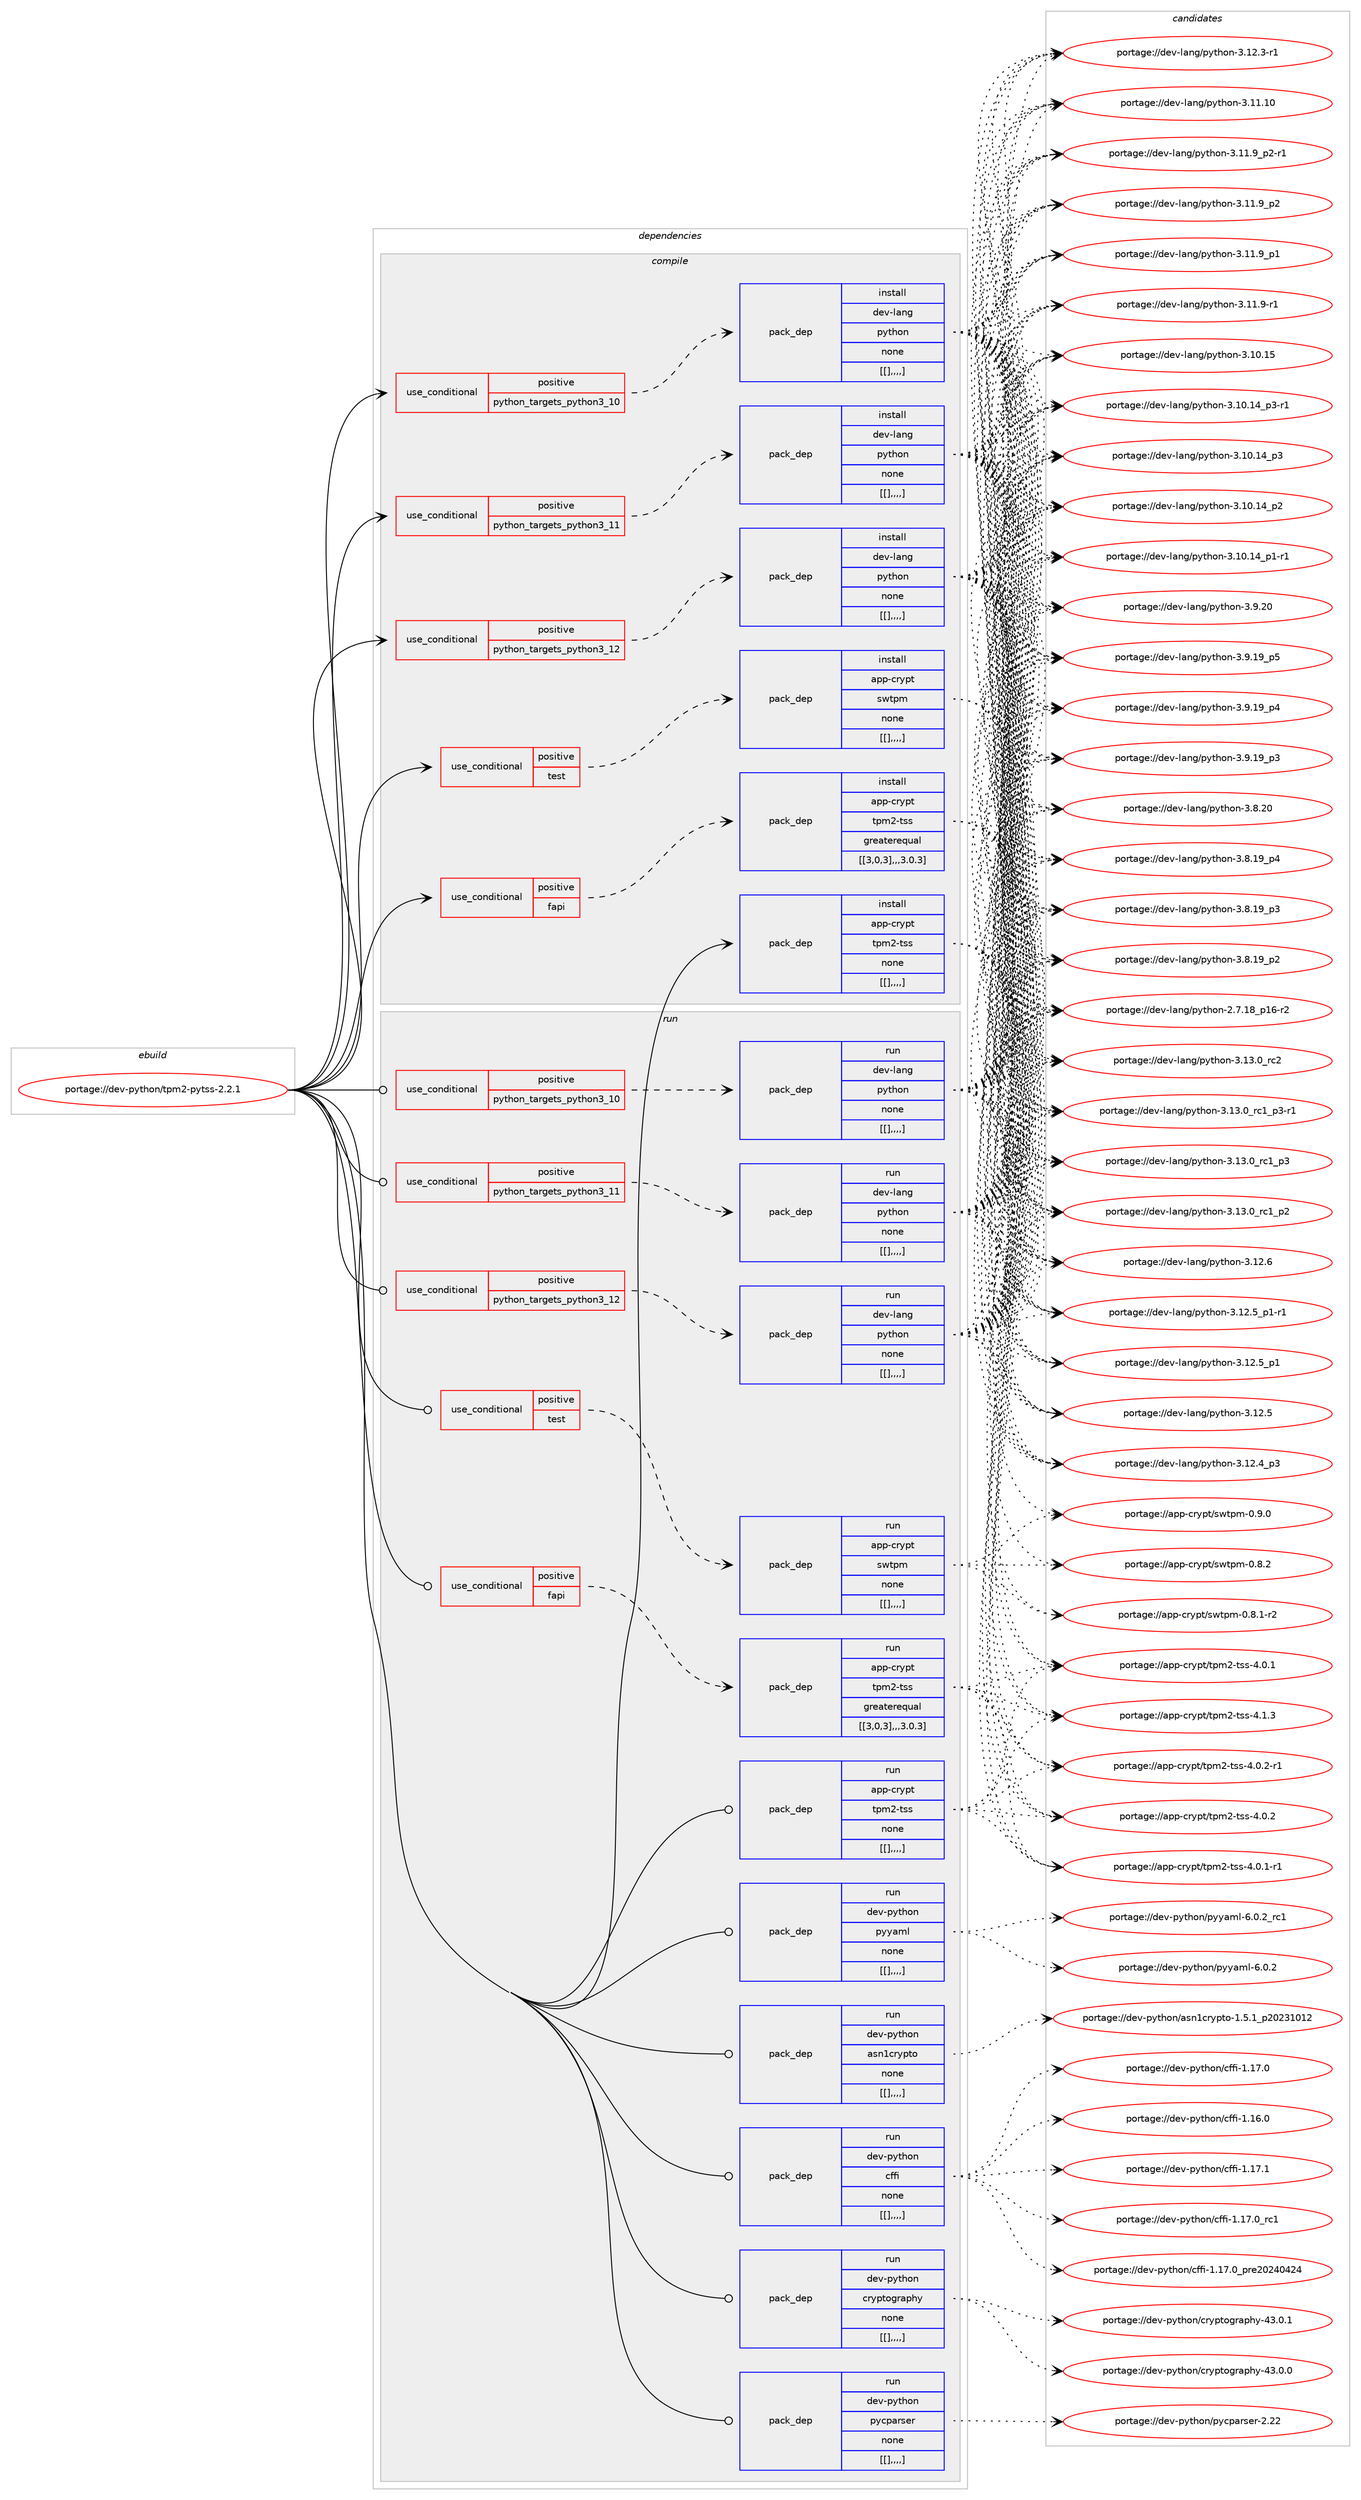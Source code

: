 digraph prolog {

# *************
# Graph options
# *************

newrank=true;
concentrate=true;
compound=true;
graph [rankdir=LR,fontname=Helvetica,fontsize=10,ranksep=1.5];#, ranksep=2.5, nodesep=0.2];
edge  [arrowhead=vee];
node  [fontname=Helvetica,fontsize=10];

# **********
# The ebuild
# **********

subgraph cluster_leftcol {
color=gray;
label=<<i>ebuild</i>>;
id [label="portage://dev-python/tpm2-pytss-2.2.1", color=red, width=4, href="../dev-python/tpm2-pytss-2.2.1.svg"];
}

# ****************
# The dependencies
# ****************

subgraph cluster_midcol {
color=gray;
label=<<i>dependencies</i>>;
subgraph cluster_compile {
fillcolor="#eeeeee";
style=filled;
label=<<i>compile</i>>;
subgraph cond41660 {
dependency168233 [label=<<TABLE BORDER="0" CELLBORDER="1" CELLSPACING="0" CELLPADDING="4"><TR><TD ROWSPAN="3" CELLPADDING="10">use_conditional</TD></TR><TR><TD>positive</TD></TR><TR><TD>fapi</TD></TR></TABLE>>, shape=none, color=red];
subgraph pack125308 {
dependency168234 [label=<<TABLE BORDER="0" CELLBORDER="1" CELLSPACING="0" CELLPADDING="4" WIDTH="220"><TR><TD ROWSPAN="6" CELLPADDING="30">pack_dep</TD></TR><TR><TD WIDTH="110">install</TD></TR><TR><TD>app-crypt</TD></TR><TR><TD>tpm2-tss</TD></TR><TR><TD>greaterequal</TD></TR><TR><TD>[[3,0,3],,,3.0.3]</TD></TR></TABLE>>, shape=none, color=blue];
}
dependency168233:e -> dependency168234:w [weight=20,style="dashed",arrowhead="vee"];
}
id:e -> dependency168233:w [weight=20,style="solid",arrowhead="vee"];
subgraph cond41661 {
dependency168235 [label=<<TABLE BORDER="0" CELLBORDER="1" CELLSPACING="0" CELLPADDING="4"><TR><TD ROWSPAN="3" CELLPADDING="10">use_conditional</TD></TR><TR><TD>positive</TD></TR><TR><TD>python_targets_python3_10</TD></TR></TABLE>>, shape=none, color=red];
subgraph pack125309 {
dependency168236 [label=<<TABLE BORDER="0" CELLBORDER="1" CELLSPACING="0" CELLPADDING="4" WIDTH="220"><TR><TD ROWSPAN="6" CELLPADDING="30">pack_dep</TD></TR><TR><TD WIDTH="110">install</TD></TR><TR><TD>dev-lang</TD></TR><TR><TD>python</TD></TR><TR><TD>none</TD></TR><TR><TD>[[],,,,]</TD></TR></TABLE>>, shape=none, color=blue];
}
dependency168235:e -> dependency168236:w [weight=20,style="dashed",arrowhead="vee"];
}
id:e -> dependency168235:w [weight=20,style="solid",arrowhead="vee"];
subgraph cond41662 {
dependency168237 [label=<<TABLE BORDER="0" CELLBORDER="1" CELLSPACING="0" CELLPADDING="4"><TR><TD ROWSPAN="3" CELLPADDING="10">use_conditional</TD></TR><TR><TD>positive</TD></TR><TR><TD>python_targets_python3_11</TD></TR></TABLE>>, shape=none, color=red];
subgraph pack125310 {
dependency168238 [label=<<TABLE BORDER="0" CELLBORDER="1" CELLSPACING="0" CELLPADDING="4" WIDTH="220"><TR><TD ROWSPAN="6" CELLPADDING="30">pack_dep</TD></TR><TR><TD WIDTH="110">install</TD></TR><TR><TD>dev-lang</TD></TR><TR><TD>python</TD></TR><TR><TD>none</TD></TR><TR><TD>[[],,,,]</TD></TR></TABLE>>, shape=none, color=blue];
}
dependency168237:e -> dependency168238:w [weight=20,style="dashed",arrowhead="vee"];
}
id:e -> dependency168237:w [weight=20,style="solid",arrowhead="vee"];
subgraph cond41663 {
dependency168239 [label=<<TABLE BORDER="0" CELLBORDER="1" CELLSPACING="0" CELLPADDING="4"><TR><TD ROWSPAN="3" CELLPADDING="10">use_conditional</TD></TR><TR><TD>positive</TD></TR><TR><TD>python_targets_python3_12</TD></TR></TABLE>>, shape=none, color=red];
subgraph pack125311 {
dependency168240 [label=<<TABLE BORDER="0" CELLBORDER="1" CELLSPACING="0" CELLPADDING="4" WIDTH="220"><TR><TD ROWSPAN="6" CELLPADDING="30">pack_dep</TD></TR><TR><TD WIDTH="110">install</TD></TR><TR><TD>dev-lang</TD></TR><TR><TD>python</TD></TR><TR><TD>none</TD></TR><TR><TD>[[],,,,]</TD></TR></TABLE>>, shape=none, color=blue];
}
dependency168239:e -> dependency168240:w [weight=20,style="dashed",arrowhead="vee"];
}
id:e -> dependency168239:w [weight=20,style="solid",arrowhead="vee"];
subgraph cond41664 {
dependency168241 [label=<<TABLE BORDER="0" CELLBORDER="1" CELLSPACING="0" CELLPADDING="4"><TR><TD ROWSPAN="3" CELLPADDING="10">use_conditional</TD></TR><TR><TD>positive</TD></TR><TR><TD>test</TD></TR></TABLE>>, shape=none, color=red];
subgraph pack125312 {
dependency168242 [label=<<TABLE BORDER="0" CELLBORDER="1" CELLSPACING="0" CELLPADDING="4" WIDTH="220"><TR><TD ROWSPAN="6" CELLPADDING="30">pack_dep</TD></TR><TR><TD WIDTH="110">install</TD></TR><TR><TD>app-crypt</TD></TR><TR><TD>swtpm</TD></TR><TR><TD>none</TD></TR><TR><TD>[[],,,,]</TD></TR></TABLE>>, shape=none, color=blue];
}
dependency168241:e -> dependency168242:w [weight=20,style="dashed",arrowhead="vee"];
}
id:e -> dependency168241:w [weight=20,style="solid",arrowhead="vee"];
subgraph pack125313 {
dependency168243 [label=<<TABLE BORDER="0" CELLBORDER="1" CELLSPACING="0" CELLPADDING="4" WIDTH="220"><TR><TD ROWSPAN="6" CELLPADDING="30">pack_dep</TD></TR><TR><TD WIDTH="110">install</TD></TR><TR><TD>app-crypt</TD></TR><TR><TD>tpm2-tss</TD></TR><TR><TD>none</TD></TR><TR><TD>[[],,,,]</TD></TR></TABLE>>, shape=none, color=blue];
}
id:e -> dependency168243:w [weight=20,style="solid",arrowhead="vee"];
}
subgraph cluster_compileandrun {
fillcolor="#eeeeee";
style=filled;
label=<<i>compile and run</i>>;
}
subgraph cluster_run {
fillcolor="#eeeeee";
style=filled;
label=<<i>run</i>>;
subgraph cond41665 {
dependency168244 [label=<<TABLE BORDER="0" CELLBORDER="1" CELLSPACING="0" CELLPADDING="4"><TR><TD ROWSPAN="3" CELLPADDING="10">use_conditional</TD></TR><TR><TD>positive</TD></TR><TR><TD>fapi</TD></TR></TABLE>>, shape=none, color=red];
subgraph pack125314 {
dependency168245 [label=<<TABLE BORDER="0" CELLBORDER="1" CELLSPACING="0" CELLPADDING="4" WIDTH="220"><TR><TD ROWSPAN="6" CELLPADDING="30">pack_dep</TD></TR><TR><TD WIDTH="110">run</TD></TR><TR><TD>app-crypt</TD></TR><TR><TD>tpm2-tss</TD></TR><TR><TD>greaterequal</TD></TR><TR><TD>[[3,0,3],,,3.0.3]</TD></TR></TABLE>>, shape=none, color=blue];
}
dependency168244:e -> dependency168245:w [weight=20,style="dashed",arrowhead="vee"];
}
id:e -> dependency168244:w [weight=20,style="solid",arrowhead="odot"];
subgraph cond41666 {
dependency168246 [label=<<TABLE BORDER="0" CELLBORDER="1" CELLSPACING="0" CELLPADDING="4"><TR><TD ROWSPAN="3" CELLPADDING="10">use_conditional</TD></TR><TR><TD>positive</TD></TR><TR><TD>python_targets_python3_10</TD></TR></TABLE>>, shape=none, color=red];
subgraph pack125315 {
dependency168247 [label=<<TABLE BORDER="0" CELLBORDER="1" CELLSPACING="0" CELLPADDING="4" WIDTH="220"><TR><TD ROWSPAN="6" CELLPADDING="30">pack_dep</TD></TR><TR><TD WIDTH="110">run</TD></TR><TR><TD>dev-lang</TD></TR><TR><TD>python</TD></TR><TR><TD>none</TD></TR><TR><TD>[[],,,,]</TD></TR></TABLE>>, shape=none, color=blue];
}
dependency168246:e -> dependency168247:w [weight=20,style="dashed",arrowhead="vee"];
}
id:e -> dependency168246:w [weight=20,style="solid",arrowhead="odot"];
subgraph cond41667 {
dependency168248 [label=<<TABLE BORDER="0" CELLBORDER="1" CELLSPACING="0" CELLPADDING="4"><TR><TD ROWSPAN="3" CELLPADDING="10">use_conditional</TD></TR><TR><TD>positive</TD></TR><TR><TD>python_targets_python3_11</TD></TR></TABLE>>, shape=none, color=red];
subgraph pack125316 {
dependency168249 [label=<<TABLE BORDER="0" CELLBORDER="1" CELLSPACING="0" CELLPADDING="4" WIDTH="220"><TR><TD ROWSPAN="6" CELLPADDING="30">pack_dep</TD></TR><TR><TD WIDTH="110">run</TD></TR><TR><TD>dev-lang</TD></TR><TR><TD>python</TD></TR><TR><TD>none</TD></TR><TR><TD>[[],,,,]</TD></TR></TABLE>>, shape=none, color=blue];
}
dependency168248:e -> dependency168249:w [weight=20,style="dashed",arrowhead="vee"];
}
id:e -> dependency168248:w [weight=20,style="solid",arrowhead="odot"];
subgraph cond41668 {
dependency168250 [label=<<TABLE BORDER="0" CELLBORDER="1" CELLSPACING="0" CELLPADDING="4"><TR><TD ROWSPAN="3" CELLPADDING="10">use_conditional</TD></TR><TR><TD>positive</TD></TR><TR><TD>python_targets_python3_12</TD></TR></TABLE>>, shape=none, color=red];
subgraph pack125317 {
dependency168251 [label=<<TABLE BORDER="0" CELLBORDER="1" CELLSPACING="0" CELLPADDING="4" WIDTH="220"><TR><TD ROWSPAN="6" CELLPADDING="30">pack_dep</TD></TR><TR><TD WIDTH="110">run</TD></TR><TR><TD>dev-lang</TD></TR><TR><TD>python</TD></TR><TR><TD>none</TD></TR><TR><TD>[[],,,,]</TD></TR></TABLE>>, shape=none, color=blue];
}
dependency168250:e -> dependency168251:w [weight=20,style="dashed",arrowhead="vee"];
}
id:e -> dependency168250:w [weight=20,style="solid",arrowhead="odot"];
subgraph cond41669 {
dependency168252 [label=<<TABLE BORDER="0" CELLBORDER="1" CELLSPACING="0" CELLPADDING="4"><TR><TD ROWSPAN="3" CELLPADDING="10">use_conditional</TD></TR><TR><TD>positive</TD></TR><TR><TD>test</TD></TR></TABLE>>, shape=none, color=red];
subgraph pack125318 {
dependency168253 [label=<<TABLE BORDER="0" CELLBORDER="1" CELLSPACING="0" CELLPADDING="4" WIDTH="220"><TR><TD ROWSPAN="6" CELLPADDING="30">pack_dep</TD></TR><TR><TD WIDTH="110">run</TD></TR><TR><TD>app-crypt</TD></TR><TR><TD>swtpm</TD></TR><TR><TD>none</TD></TR><TR><TD>[[],,,,]</TD></TR></TABLE>>, shape=none, color=blue];
}
dependency168252:e -> dependency168253:w [weight=20,style="dashed",arrowhead="vee"];
}
id:e -> dependency168252:w [weight=20,style="solid",arrowhead="odot"];
subgraph pack125319 {
dependency168254 [label=<<TABLE BORDER="0" CELLBORDER="1" CELLSPACING="0" CELLPADDING="4" WIDTH="220"><TR><TD ROWSPAN="6" CELLPADDING="30">pack_dep</TD></TR><TR><TD WIDTH="110">run</TD></TR><TR><TD>app-crypt</TD></TR><TR><TD>tpm2-tss</TD></TR><TR><TD>none</TD></TR><TR><TD>[[],,,,]</TD></TR></TABLE>>, shape=none, color=blue];
}
id:e -> dependency168254:w [weight=20,style="solid",arrowhead="odot"];
subgraph pack125320 {
dependency168255 [label=<<TABLE BORDER="0" CELLBORDER="1" CELLSPACING="0" CELLPADDING="4" WIDTH="220"><TR><TD ROWSPAN="6" CELLPADDING="30">pack_dep</TD></TR><TR><TD WIDTH="110">run</TD></TR><TR><TD>dev-python</TD></TR><TR><TD>asn1crypto</TD></TR><TR><TD>none</TD></TR><TR><TD>[[],,,,]</TD></TR></TABLE>>, shape=none, color=blue];
}
id:e -> dependency168255:w [weight=20,style="solid",arrowhead="odot"];
subgraph pack125321 {
dependency168256 [label=<<TABLE BORDER="0" CELLBORDER="1" CELLSPACING="0" CELLPADDING="4" WIDTH="220"><TR><TD ROWSPAN="6" CELLPADDING="30">pack_dep</TD></TR><TR><TD WIDTH="110">run</TD></TR><TR><TD>dev-python</TD></TR><TR><TD>cffi</TD></TR><TR><TD>none</TD></TR><TR><TD>[[],,,,]</TD></TR></TABLE>>, shape=none, color=blue];
}
id:e -> dependency168256:w [weight=20,style="solid",arrowhead="odot"];
subgraph pack125322 {
dependency168257 [label=<<TABLE BORDER="0" CELLBORDER="1" CELLSPACING="0" CELLPADDING="4" WIDTH="220"><TR><TD ROWSPAN="6" CELLPADDING="30">pack_dep</TD></TR><TR><TD WIDTH="110">run</TD></TR><TR><TD>dev-python</TD></TR><TR><TD>cryptography</TD></TR><TR><TD>none</TD></TR><TR><TD>[[],,,,]</TD></TR></TABLE>>, shape=none, color=blue];
}
id:e -> dependency168257:w [weight=20,style="solid",arrowhead="odot"];
subgraph pack125323 {
dependency168258 [label=<<TABLE BORDER="0" CELLBORDER="1" CELLSPACING="0" CELLPADDING="4" WIDTH="220"><TR><TD ROWSPAN="6" CELLPADDING="30">pack_dep</TD></TR><TR><TD WIDTH="110">run</TD></TR><TR><TD>dev-python</TD></TR><TR><TD>pycparser</TD></TR><TR><TD>none</TD></TR><TR><TD>[[],,,,]</TD></TR></TABLE>>, shape=none, color=blue];
}
id:e -> dependency168258:w [weight=20,style="solid",arrowhead="odot"];
subgraph pack125324 {
dependency168259 [label=<<TABLE BORDER="0" CELLBORDER="1" CELLSPACING="0" CELLPADDING="4" WIDTH="220"><TR><TD ROWSPAN="6" CELLPADDING="30">pack_dep</TD></TR><TR><TD WIDTH="110">run</TD></TR><TR><TD>dev-python</TD></TR><TR><TD>pyyaml</TD></TR><TR><TD>none</TD></TR><TR><TD>[[],,,,]</TD></TR></TABLE>>, shape=none, color=blue];
}
id:e -> dependency168259:w [weight=20,style="solid",arrowhead="odot"];
}
}

# **************
# The candidates
# **************

subgraph cluster_choices {
rank=same;
color=gray;
label=<<i>candidates</i>>;

subgraph choice125308 {
color=black;
nodesep=1;
choice971121124599114121112116471161121095045116115115455246494651 [label="portage://app-crypt/tpm2-tss-4.1.3", color=red, width=4,href="../app-crypt/tpm2-tss-4.1.3.svg"];
choice9711211245991141211121164711611210950451161151154552464846504511449 [label="portage://app-crypt/tpm2-tss-4.0.2-r1", color=red, width=4,href="../app-crypt/tpm2-tss-4.0.2-r1.svg"];
choice971121124599114121112116471161121095045116115115455246484650 [label="portage://app-crypt/tpm2-tss-4.0.2", color=red, width=4,href="../app-crypt/tpm2-tss-4.0.2.svg"];
choice9711211245991141211121164711611210950451161151154552464846494511449 [label="portage://app-crypt/tpm2-tss-4.0.1-r1", color=red, width=4,href="../app-crypt/tpm2-tss-4.0.1-r1.svg"];
choice971121124599114121112116471161121095045116115115455246484649 [label="portage://app-crypt/tpm2-tss-4.0.1", color=red, width=4,href="../app-crypt/tpm2-tss-4.0.1.svg"];
dependency168234:e -> choice971121124599114121112116471161121095045116115115455246494651:w [style=dotted,weight="100"];
dependency168234:e -> choice9711211245991141211121164711611210950451161151154552464846504511449:w [style=dotted,weight="100"];
dependency168234:e -> choice971121124599114121112116471161121095045116115115455246484650:w [style=dotted,weight="100"];
dependency168234:e -> choice9711211245991141211121164711611210950451161151154552464846494511449:w [style=dotted,weight="100"];
dependency168234:e -> choice971121124599114121112116471161121095045116115115455246484649:w [style=dotted,weight="100"];
}
subgraph choice125309 {
color=black;
nodesep=1;
choice10010111845108971101034711212111610411111045514649514648951149950 [label="portage://dev-lang/python-3.13.0_rc2", color=red, width=4,href="../dev-lang/python-3.13.0_rc2.svg"];
choice1001011184510897110103471121211161041111104551464951464895114994995112514511449 [label="portage://dev-lang/python-3.13.0_rc1_p3-r1", color=red, width=4,href="../dev-lang/python-3.13.0_rc1_p3-r1.svg"];
choice100101118451089711010347112121116104111110455146495146489511499499511251 [label="portage://dev-lang/python-3.13.0_rc1_p3", color=red, width=4,href="../dev-lang/python-3.13.0_rc1_p3.svg"];
choice100101118451089711010347112121116104111110455146495146489511499499511250 [label="portage://dev-lang/python-3.13.0_rc1_p2", color=red, width=4,href="../dev-lang/python-3.13.0_rc1_p2.svg"];
choice10010111845108971101034711212111610411111045514649504654 [label="portage://dev-lang/python-3.12.6", color=red, width=4,href="../dev-lang/python-3.12.6.svg"];
choice1001011184510897110103471121211161041111104551464950465395112494511449 [label="portage://dev-lang/python-3.12.5_p1-r1", color=red, width=4,href="../dev-lang/python-3.12.5_p1-r1.svg"];
choice100101118451089711010347112121116104111110455146495046539511249 [label="portage://dev-lang/python-3.12.5_p1", color=red, width=4,href="../dev-lang/python-3.12.5_p1.svg"];
choice10010111845108971101034711212111610411111045514649504653 [label="portage://dev-lang/python-3.12.5", color=red, width=4,href="../dev-lang/python-3.12.5.svg"];
choice100101118451089711010347112121116104111110455146495046529511251 [label="portage://dev-lang/python-3.12.4_p3", color=red, width=4,href="../dev-lang/python-3.12.4_p3.svg"];
choice100101118451089711010347112121116104111110455146495046514511449 [label="portage://dev-lang/python-3.12.3-r1", color=red, width=4,href="../dev-lang/python-3.12.3-r1.svg"];
choice1001011184510897110103471121211161041111104551464949464948 [label="portage://dev-lang/python-3.11.10", color=red, width=4,href="../dev-lang/python-3.11.10.svg"];
choice1001011184510897110103471121211161041111104551464949465795112504511449 [label="portage://dev-lang/python-3.11.9_p2-r1", color=red, width=4,href="../dev-lang/python-3.11.9_p2-r1.svg"];
choice100101118451089711010347112121116104111110455146494946579511250 [label="portage://dev-lang/python-3.11.9_p2", color=red, width=4,href="../dev-lang/python-3.11.9_p2.svg"];
choice100101118451089711010347112121116104111110455146494946579511249 [label="portage://dev-lang/python-3.11.9_p1", color=red, width=4,href="../dev-lang/python-3.11.9_p1.svg"];
choice100101118451089711010347112121116104111110455146494946574511449 [label="portage://dev-lang/python-3.11.9-r1", color=red, width=4,href="../dev-lang/python-3.11.9-r1.svg"];
choice1001011184510897110103471121211161041111104551464948464953 [label="portage://dev-lang/python-3.10.15", color=red, width=4,href="../dev-lang/python-3.10.15.svg"];
choice100101118451089711010347112121116104111110455146494846495295112514511449 [label="portage://dev-lang/python-3.10.14_p3-r1", color=red, width=4,href="../dev-lang/python-3.10.14_p3-r1.svg"];
choice10010111845108971101034711212111610411111045514649484649529511251 [label="portage://dev-lang/python-3.10.14_p3", color=red, width=4,href="../dev-lang/python-3.10.14_p3.svg"];
choice10010111845108971101034711212111610411111045514649484649529511250 [label="portage://dev-lang/python-3.10.14_p2", color=red, width=4,href="../dev-lang/python-3.10.14_p2.svg"];
choice100101118451089711010347112121116104111110455146494846495295112494511449 [label="portage://dev-lang/python-3.10.14_p1-r1", color=red, width=4,href="../dev-lang/python-3.10.14_p1-r1.svg"];
choice10010111845108971101034711212111610411111045514657465048 [label="portage://dev-lang/python-3.9.20", color=red, width=4,href="../dev-lang/python-3.9.20.svg"];
choice100101118451089711010347112121116104111110455146574649579511253 [label="portage://dev-lang/python-3.9.19_p5", color=red, width=4,href="../dev-lang/python-3.9.19_p5.svg"];
choice100101118451089711010347112121116104111110455146574649579511252 [label="portage://dev-lang/python-3.9.19_p4", color=red, width=4,href="../dev-lang/python-3.9.19_p4.svg"];
choice100101118451089711010347112121116104111110455146574649579511251 [label="portage://dev-lang/python-3.9.19_p3", color=red, width=4,href="../dev-lang/python-3.9.19_p3.svg"];
choice10010111845108971101034711212111610411111045514656465048 [label="portage://dev-lang/python-3.8.20", color=red, width=4,href="../dev-lang/python-3.8.20.svg"];
choice100101118451089711010347112121116104111110455146564649579511252 [label="portage://dev-lang/python-3.8.19_p4", color=red, width=4,href="../dev-lang/python-3.8.19_p4.svg"];
choice100101118451089711010347112121116104111110455146564649579511251 [label="portage://dev-lang/python-3.8.19_p3", color=red, width=4,href="../dev-lang/python-3.8.19_p3.svg"];
choice100101118451089711010347112121116104111110455146564649579511250 [label="portage://dev-lang/python-3.8.19_p2", color=red, width=4,href="../dev-lang/python-3.8.19_p2.svg"];
choice100101118451089711010347112121116104111110455046554649569511249544511450 [label="portage://dev-lang/python-2.7.18_p16-r2", color=red, width=4,href="../dev-lang/python-2.7.18_p16-r2.svg"];
dependency168236:e -> choice10010111845108971101034711212111610411111045514649514648951149950:w [style=dotted,weight="100"];
dependency168236:e -> choice1001011184510897110103471121211161041111104551464951464895114994995112514511449:w [style=dotted,weight="100"];
dependency168236:e -> choice100101118451089711010347112121116104111110455146495146489511499499511251:w [style=dotted,weight="100"];
dependency168236:e -> choice100101118451089711010347112121116104111110455146495146489511499499511250:w [style=dotted,weight="100"];
dependency168236:e -> choice10010111845108971101034711212111610411111045514649504654:w [style=dotted,weight="100"];
dependency168236:e -> choice1001011184510897110103471121211161041111104551464950465395112494511449:w [style=dotted,weight="100"];
dependency168236:e -> choice100101118451089711010347112121116104111110455146495046539511249:w [style=dotted,weight="100"];
dependency168236:e -> choice10010111845108971101034711212111610411111045514649504653:w [style=dotted,weight="100"];
dependency168236:e -> choice100101118451089711010347112121116104111110455146495046529511251:w [style=dotted,weight="100"];
dependency168236:e -> choice100101118451089711010347112121116104111110455146495046514511449:w [style=dotted,weight="100"];
dependency168236:e -> choice1001011184510897110103471121211161041111104551464949464948:w [style=dotted,weight="100"];
dependency168236:e -> choice1001011184510897110103471121211161041111104551464949465795112504511449:w [style=dotted,weight="100"];
dependency168236:e -> choice100101118451089711010347112121116104111110455146494946579511250:w [style=dotted,weight="100"];
dependency168236:e -> choice100101118451089711010347112121116104111110455146494946579511249:w [style=dotted,weight="100"];
dependency168236:e -> choice100101118451089711010347112121116104111110455146494946574511449:w [style=dotted,weight="100"];
dependency168236:e -> choice1001011184510897110103471121211161041111104551464948464953:w [style=dotted,weight="100"];
dependency168236:e -> choice100101118451089711010347112121116104111110455146494846495295112514511449:w [style=dotted,weight="100"];
dependency168236:e -> choice10010111845108971101034711212111610411111045514649484649529511251:w [style=dotted,weight="100"];
dependency168236:e -> choice10010111845108971101034711212111610411111045514649484649529511250:w [style=dotted,weight="100"];
dependency168236:e -> choice100101118451089711010347112121116104111110455146494846495295112494511449:w [style=dotted,weight="100"];
dependency168236:e -> choice10010111845108971101034711212111610411111045514657465048:w [style=dotted,weight="100"];
dependency168236:e -> choice100101118451089711010347112121116104111110455146574649579511253:w [style=dotted,weight="100"];
dependency168236:e -> choice100101118451089711010347112121116104111110455146574649579511252:w [style=dotted,weight="100"];
dependency168236:e -> choice100101118451089711010347112121116104111110455146574649579511251:w [style=dotted,weight="100"];
dependency168236:e -> choice10010111845108971101034711212111610411111045514656465048:w [style=dotted,weight="100"];
dependency168236:e -> choice100101118451089711010347112121116104111110455146564649579511252:w [style=dotted,weight="100"];
dependency168236:e -> choice100101118451089711010347112121116104111110455146564649579511251:w [style=dotted,weight="100"];
dependency168236:e -> choice100101118451089711010347112121116104111110455146564649579511250:w [style=dotted,weight="100"];
dependency168236:e -> choice100101118451089711010347112121116104111110455046554649569511249544511450:w [style=dotted,weight="100"];
}
subgraph choice125310 {
color=black;
nodesep=1;
choice10010111845108971101034711212111610411111045514649514648951149950 [label="portage://dev-lang/python-3.13.0_rc2", color=red, width=4,href="../dev-lang/python-3.13.0_rc2.svg"];
choice1001011184510897110103471121211161041111104551464951464895114994995112514511449 [label="portage://dev-lang/python-3.13.0_rc1_p3-r1", color=red, width=4,href="../dev-lang/python-3.13.0_rc1_p3-r1.svg"];
choice100101118451089711010347112121116104111110455146495146489511499499511251 [label="portage://dev-lang/python-3.13.0_rc1_p3", color=red, width=4,href="../dev-lang/python-3.13.0_rc1_p3.svg"];
choice100101118451089711010347112121116104111110455146495146489511499499511250 [label="portage://dev-lang/python-3.13.0_rc1_p2", color=red, width=4,href="../dev-lang/python-3.13.0_rc1_p2.svg"];
choice10010111845108971101034711212111610411111045514649504654 [label="portage://dev-lang/python-3.12.6", color=red, width=4,href="../dev-lang/python-3.12.6.svg"];
choice1001011184510897110103471121211161041111104551464950465395112494511449 [label="portage://dev-lang/python-3.12.5_p1-r1", color=red, width=4,href="../dev-lang/python-3.12.5_p1-r1.svg"];
choice100101118451089711010347112121116104111110455146495046539511249 [label="portage://dev-lang/python-3.12.5_p1", color=red, width=4,href="../dev-lang/python-3.12.5_p1.svg"];
choice10010111845108971101034711212111610411111045514649504653 [label="portage://dev-lang/python-3.12.5", color=red, width=4,href="../dev-lang/python-3.12.5.svg"];
choice100101118451089711010347112121116104111110455146495046529511251 [label="portage://dev-lang/python-3.12.4_p3", color=red, width=4,href="../dev-lang/python-3.12.4_p3.svg"];
choice100101118451089711010347112121116104111110455146495046514511449 [label="portage://dev-lang/python-3.12.3-r1", color=red, width=4,href="../dev-lang/python-3.12.3-r1.svg"];
choice1001011184510897110103471121211161041111104551464949464948 [label="portage://dev-lang/python-3.11.10", color=red, width=4,href="../dev-lang/python-3.11.10.svg"];
choice1001011184510897110103471121211161041111104551464949465795112504511449 [label="portage://dev-lang/python-3.11.9_p2-r1", color=red, width=4,href="../dev-lang/python-3.11.9_p2-r1.svg"];
choice100101118451089711010347112121116104111110455146494946579511250 [label="portage://dev-lang/python-3.11.9_p2", color=red, width=4,href="../dev-lang/python-3.11.9_p2.svg"];
choice100101118451089711010347112121116104111110455146494946579511249 [label="portage://dev-lang/python-3.11.9_p1", color=red, width=4,href="../dev-lang/python-3.11.9_p1.svg"];
choice100101118451089711010347112121116104111110455146494946574511449 [label="portage://dev-lang/python-3.11.9-r1", color=red, width=4,href="../dev-lang/python-3.11.9-r1.svg"];
choice1001011184510897110103471121211161041111104551464948464953 [label="portage://dev-lang/python-3.10.15", color=red, width=4,href="../dev-lang/python-3.10.15.svg"];
choice100101118451089711010347112121116104111110455146494846495295112514511449 [label="portage://dev-lang/python-3.10.14_p3-r1", color=red, width=4,href="../dev-lang/python-3.10.14_p3-r1.svg"];
choice10010111845108971101034711212111610411111045514649484649529511251 [label="portage://dev-lang/python-3.10.14_p3", color=red, width=4,href="../dev-lang/python-3.10.14_p3.svg"];
choice10010111845108971101034711212111610411111045514649484649529511250 [label="portage://dev-lang/python-3.10.14_p2", color=red, width=4,href="../dev-lang/python-3.10.14_p2.svg"];
choice100101118451089711010347112121116104111110455146494846495295112494511449 [label="portage://dev-lang/python-3.10.14_p1-r1", color=red, width=4,href="../dev-lang/python-3.10.14_p1-r1.svg"];
choice10010111845108971101034711212111610411111045514657465048 [label="portage://dev-lang/python-3.9.20", color=red, width=4,href="../dev-lang/python-3.9.20.svg"];
choice100101118451089711010347112121116104111110455146574649579511253 [label="portage://dev-lang/python-3.9.19_p5", color=red, width=4,href="../dev-lang/python-3.9.19_p5.svg"];
choice100101118451089711010347112121116104111110455146574649579511252 [label="portage://dev-lang/python-3.9.19_p4", color=red, width=4,href="../dev-lang/python-3.9.19_p4.svg"];
choice100101118451089711010347112121116104111110455146574649579511251 [label="portage://dev-lang/python-3.9.19_p3", color=red, width=4,href="../dev-lang/python-3.9.19_p3.svg"];
choice10010111845108971101034711212111610411111045514656465048 [label="portage://dev-lang/python-3.8.20", color=red, width=4,href="../dev-lang/python-3.8.20.svg"];
choice100101118451089711010347112121116104111110455146564649579511252 [label="portage://dev-lang/python-3.8.19_p4", color=red, width=4,href="../dev-lang/python-3.8.19_p4.svg"];
choice100101118451089711010347112121116104111110455146564649579511251 [label="portage://dev-lang/python-3.8.19_p3", color=red, width=4,href="../dev-lang/python-3.8.19_p3.svg"];
choice100101118451089711010347112121116104111110455146564649579511250 [label="portage://dev-lang/python-3.8.19_p2", color=red, width=4,href="../dev-lang/python-3.8.19_p2.svg"];
choice100101118451089711010347112121116104111110455046554649569511249544511450 [label="portage://dev-lang/python-2.7.18_p16-r2", color=red, width=4,href="../dev-lang/python-2.7.18_p16-r2.svg"];
dependency168238:e -> choice10010111845108971101034711212111610411111045514649514648951149950:w [style=dotted,weight="100"];
dependency168238:e -> choice1001011184510897110103471121211161041111104551464951464895114994995112514511449:w [style=dotted,weight="100"];
dependency168238:e -> choice100101118451089711010347112121116104111110455146495146489511499499511251:w [style=dotted,weight="100"];
dependency168238:e -> choice100101118451089711010347112121116104111110455146495146489511499499511250:w [style=dotted,weight="100"];
dependency168238:e -> choice10010111845108971101034711212111610411111045514649504654:w [style=dotted,weight="100"];
dependency168238:e -> choice1001011184510897110103471121211161041111104551464950465395112494511449:w [style=dotted,weight="100"];
dependency168238:e -> choice100101118451089711010347112121116104111110455146495046539511249:w [style=dotted,weight="100"];
dependency168238:e -> choice10010111845108971101034711212111610411111045514649504653:w [style=dotted,weight="100"];
dependency168238:e -> choice100101118451089711010347112121116104111110455146495046529511251:w [style=dotted,weight="100"];
dependency168238:e -> choice100101118451089711010347112121116104111110455146495046514511449:w [style=dotted,weight="100"];
dependency168238:e -> choice1001011184510897110103471121211161041111104551464949464948:w [style=dotted,weight="100"];
dependency168238:e -> choice1001011184510897110103471121211161041111104551464949465795112504511449:w [style=dotted,weight="100"];
dependency168238:e -> choice100101118451089711010347112121116104111110455146494946579511250:w [style=dotted,weight="100"];
dependency168238:e -> choice100101118451089711010347112121116104111110455146494946579511249:w [style=dotted,weight="100"];
dependency168238:e -> choice100101118451089711010347112121116104111110455146494946574511449:w [style=dotted,weight="100"];
dependency168238:e -> choice1001011184510897110103471121211161041111104551464948464953:w [style=dotted,weight="100"];
dependency168238:e -> choice100101118451089711010347112121116104111110455146494846495295112514511449:w [style=dotted,weight="100"];
dependency168238:e -> choice10010111845108971101034711212111610411111045514649484649529511251:w [style=dotted,weight="100"];
dependency168238:e -> choice10010111845108971101034711212111610411111045514649484649529511250:w [style=dotted,weight="100"];
dependency168238:e -> choice100101118451089711010347112121116104111110455146494846495295112494511449:w [style=dotted,weight="100"];
dependency168238:e -> choice10010111845108971101034711212111610411111045514657465048:w [style=dotted,weight="100"];
dependency168238:e -> choice100101118451089711010347112121116104111110455146574649579511253:w [style=dotted,weight="100"];
dependency168238:e -> choice100101118451089711010347112121116104111110455146574649579511252:w [style=dotted,weight="100"];
dependency168238:e -> choice100101118451089711010347112121116104111110455146574649579511251:w [style=dotted,weight="100"];
dependency168238:e -> choice10010111845108971101034711212111610411111045514656465048:w [style=dotted,weight="100"];
dependency168238:e -> choice100101118451089711010347112121116104111110455146564649579511252:w [style=dotted,weight="100"];
dependency168238:e -> choice100101118451089711010347112121116104111110455146564649579511251:w [style=dotted,weight="100"];
dependency168238:e -> choice100101118451089711010347112121116104111110455146564649579511250:w [style=dotted,weight="100"];
dependency168238:e -> choice100101118451089711010347112121116104111110455046554649569511249544511450:w [style=dotted,weight="100"];
}
subgraph choice125311 {
color=black;
nodesep=1;
choice10010111845108971101034711212111610411111045514649514648951149950 [label="portage://dev-lang/python-3.13.0_rc2", color=red, width=4,href="../dev-lang/python-3.13.0_rc2.svg"];
choice1001011184510897110103471121211161041111104551464951464895114994995112514511449 [label="portage://dev-lang/python-3.13.0_rc1_p3-r1", color=red, width=4,href="../dev-lang/python-3.13.0_rc1_p3-r1.svg"];
choice100101118451089711010347112121116104111110455146495146489511499499511251 [label="portage://dev-lang/python-3.13.0_rc1_p3", color=red, width=4,href="../dev-lang/python-3.13.0_rc1_p3.svg"];
choice100101118451089711010347112121116104111110455146495146489511499499511250 [label="portage://dev-lang/python-3.13.0_rc1_p2", color=red, width=4,href="../dev-lang/python-3.13.0_rc1_p2.svg"];
choice10010111845108971101034711212111610411111045514649504654 [label="portage://dev-lang/python-3.12.6", color=red, width=4,href="../dev-lang/python-3.12.6.svg"];
choice1001011184510897110103471121211161041111104551464950465395112494511449 [label="portage://dev-lang/python-3.12.5_p1-r1", color=red, width=4,href="../dev-lang/python-3.12.5_p1-r1.svg"];
choice100101118451089711010347112121116104111110455146495046539511249 [label="portage://dev-lang/python-3.12.5_p1", color=red, width=4,href="../dev-lang/python-3.12.5_p1.svg"];
choice10010111845108971101034711212111610411111045514649504653 [label="portage://dev-lang/python-3.12.5", color=red, width=4,href="../dev-lang/python-3.12.5.svg"];
choice100101118451089711010347112121116104111110455146495046529511251 [label="portage://dev-lang/python-3.12.4_p3", color=red, width=4,href="../dev-lang/python-3.12.4_p3.svg"];
choice100101118451089711010347112121116104111110455146495046514511449 [label="portage://dev-lang/python-3.12.3-r1", color=red, width=4,href="../dev-lang/python-3.12.3-r1.svg"];
choice1001011184510897110103471121211161041111104551464949464948 [label="portage://dev-lang/python-3.11.10", color=red, width=4,href="../dev-lang/python-3.11.10.svg"];
choice1001011184510897110103471121211161041111104551464949465795112504511449 [label="portage://dev-lang/python-3.11.9_p2-r1", color=red, width=4,href="../dev-lang/python-3.11.9_p2-r1.svg"];
choice100101118451089711010347112121116104111110455146494946579511250 [label="portage://dev-lang/python-3.11.9_p2", color=red, width=4,href="../dev-lang/python-3.11.9_p2.svg"];
choice100101118451089711010347112121116104111110455146494946579511249 [label="portage://dev-lang/python-3.11.9_p1", color=red, width=4,href="../dev-lang/python-3.11.9_p1.svg"];
choice100101118451089711010347112121116104111110455146494946574511449 [label="portage://dev-lang/python-3.11.9-r1", color=red, width=4,href="../dev-lang/python-3.11.9-r1.svg"];
choice1001011184510897110103471121211161041111104551464948464953 [label="portage://dev-lang/python-3.10.15", color=red, width=4,href="../dev-lang/python-3.10.15.svg"];
choice100101118451089711010347112121116104111110455146494846495295112514511449 [label="portage://dev-lang/python-3.10.14_p3-r1", color=red, width=4,href="../dev-lang/python-3.10.14_p3-r1.svg"];
choice10010111845108971101034711212111610411111045514649484649529511251 [label="portage://dev-lang/python-3.10.14_p3", color=red, width=4,href="../dev-lang/python-3.10.14_p3.svg"];
choice10010111845108971101034711212111610411111045514649484649529511250 [label="portage://dev-lang/python-3.10.14_p2", color=red, width=4,href="../dev-lang/python-3.10.14_p2.svg"];
choice100101118451089711010347112121116104111110455146494846495295112494511449 [label="portage://dev-lang/python-3.10.14_p1-r1", color=red, width=4,href="../dev-lang/python-3.10.14_p1-r1.svg"];
choice10010111845108971101034711212111610411111045514657465048 [label="portage://dev-lang/python-3.9.20", color=red, width=4,href="../dev-lang/python-3.9.20.svg"];
choice100101118451089711010347112121116104111110455146574649579511253 [label="portage://dev-lang/python-3.9.19_p5", color=red, width=4,href="../dev-lang/python-3.9.19_p5.svg"];
choice100101118451089711010347112121116104111110455146574649579511252 [label="portage://dev-lang/python-3.9.19_p4", color=red, width=4,href="../dev-lang/python-3.9.19_p4.svg"];
choice100101118451089711010347112121116104111110455146574649579511251 [label="portage://dev-lang/python-3.9.19_p3", color=red, width=4,href="../dev-lang/python-3.9.19_p3.svg"];
choice10010111845108971101034711212111610411111045514656465048 [label="portage://dev-lang/python-3.8.20", color=red, width=4,href="../dev-lang/python-3.8.20.svg"];
choice100101118451089711010347112121116104111110455146564649579511252 [label="portage://dev-lang/python-3.8.19_p4", color=red, width=4,href="../dev-lang/python-3.8.19_p4.svg"];
choice100101118451089711010347112121116104111110455146564649579511251 [label="portage://dev-lang/python-3.8.19_p3", color=red, width=4,href="../dev-lang/python-3.8.19_p3.svg"];
choice100101118451089711010347112121116104111110455146564649579511250 [label="portage://dev-lang/python-3.8.19_p2", color=red, width=4,href="../dev-lang/python-3.8.19_p2.svg"];
choice100101118451089711010347112121116104111110455046554649569511249544511450 [label="portage://dev-lang/python-2.7.18_p16-r2", color=red, width=4,href="../dev-lang/python-2.7.18_p16-r2.svg"];
dependency168240:e -> choice10010111845108971101034711212111610411111045514649514648951149950:w [style=dotted,weight="100"];
dependency168240:e -> choice1001011184510897110103471121211161041111104551464951464895114994995112514511449:w [style=dotted,weight="100"];
dependency168240:e -> choice100101118451089711010347112121116104111110455146495146489511499499511251:w [style=dotted,weight="100"];
dependency168240:e -> choice100101118451089711010347112121116104111110455146495146489511499499511250:w [style=dotted,weight="100"];
dependency168240:e -> choice10010111845108971101034711212111610411111045514649504654:w [style=dotted,weight="100"];
dependency168240:e -> choice1001011184510897110103471121211161041111104551464950465395112494511449:w [style=dotted,weight="100"];
dependency168240:e -> choice100101118451089711010347112121116104111110455146495046539511249:w [style=dotted,weight="100"];
dependency168240:e -> choice10010111845108971101034711212111610411111045514649504653:w [style=dotted,weight="100"];
dependency168240:e -> choice100101118451089711010347112121116104111110455146495046529511251:w [style=dotted,weight="100"];
dependency168240:e -> choice100101118451089711010347112121116104111110455146495046514511449:w [style=dotted,weight="100"];
dependency168240:e -> choice1001011184510897110103471121211161041111104551464949464948:w [style=dotted,weight="100"];
dependency168240:e -> choice1001011184510897110103471121211161041111104551464949465795112504511449:w [style=dotted,weight="100"];
dependency168240:e -> choice100101118451089711010347112121116104111110455146494946579511250:w [style=dotted,weight="100"];
dependency168240:e -> choice100101118451089711010347112121116104111110455146494946579511249:w [style=dotted,weight="100"];
dependency168240:e -> choice100101118451089711010347112121116104111110455146494946574511449:w [style=dotted,weight="100"];
dependency168240:e -> choice1001011184510897110103471121211161041111104551464948464953:w [style=dotted,weight="100"];
dependency168240:e -> choice100101118451089711010347112121116104111110455146494846495295112514511449:w [style=dotted,weight="100"];
dependency168240:e -> choice10010111845108971101034711212111610411111045514649484649529511251:w [style=dotted,weight="100"];
dependency168240:e -> choice10010111845108971101034711212111610411111045514649484649529511250:w [style=dotted,weight="100"];
dependency168240:e -> choice100101118451089711010347112121116104111110455146494846495295112494511449:w [style=dotted,weight="100"];
dependency168240:e -> choice10010111845108971101034711212111610411111045514657465048:w [style=dotted,weight="100"];
dependency168240:e -> choice100101118451089711010347112121116104111110455146574649579511253:w [style=dotted,weight="100"];
dependency168240:e -> choice100101118451089711010347112121116104111110455146574649579511252:w [style=dotted,weight="100"];
dependency168240:e -> choice100101118451089711010347112121116104111110455146574649579511251:w [style=dotted,weight="100"];
dependency168240:e -> choice10010111845108971101034711212111610411111045514656465048:w [style=dotted,weight="100"];
dependency168240:e -> choice100101118451089711010347112121116104111110455146564649579511252:w [style=dotted,weight="100"];
dependency168240:e -> choice100101118451089711010347112121116104111110455146564649579511251:w [style=dotted,weight="100"];
dependency168240:e -> choice100101118451089711010347112121116104111110455146564649579511250:w [style=dotted,weight="100"];
dependency168240:e -> choice100101118451089711010347112121116104111110455046554649569511249544511450:w [style=dotted,weight="100"];
}
subgraph choice125312 {
color=black;
nodesep=1;
choice97112112459911412111211647115119116112109454846574648 [label="portage://app-crypt/swtpm-0.9.0", color=red, width=4,href="../app-crypt/swtpm-0.9.0.svg"];
choice97112112459911412111211647115119116112109454846564650 [label="portage://app-crypt/swtpm-0.8.2", color=red, width=4,href="../app-crypt/swtpm-0.8.2.svg"];
choice971121124599114121112116471151191161121094548465646494511450 [label="portage://app-crypt/swtpm-0.8.1-r2", color=red, width=4,href="../app-crypt/swtpm-0.8.1-r2.svg"];
dependency168242:e -> choice97112112459911412111211647115119116112109454846574648:w [style=dotted,weight="100"];
dependency168242:e -> choice97112112459911412111211647115119116112109454846564650:w [style=dotted,weight="100"];
dependency168242:e -> choice971121124599114121112116471151191161121094548465646494511450:w [style=dotted,weight="100"];
}
subgraph choice125313 {
color=black;
nodesep=1;
choice971121124599114121112116471161121095045116115115455246494651 [label="portage://app-crypt/tpm2-tss-4.1.3", color=red, width=4,href="../app-crypt/tpm2-tss-4.1.3.svg"];
choice9711211245991141211121164711611210950451161151154552464846504511449 [label="portage://app-crypt/tpm2-tss-4.0.2-r1", color=red, width=4,href="../app-crypt/tpm2-tss-4.0.2-r1.svg"];
choice971121124599114121112116471161121095045116115115455246484650 [label="portage://app-crypt/tpm2-tss-4.0.2", color=red, width=4,href="../app-crypt/tpm2-tss-4.0.2.svg"];
choice9711211245991141211121164711611210950451161151154552464846494511449 [label="portage://app-crypt/tpm2-tss-4.0.1-r1", color=red, width=4,href="../app-crypt/tpm2-tss-4.0.1-r1.svg"];
choice971121124599114121112116471161121095045116115115455246484649 [label="portage://app-crypt/tpm2-tss-4.0.1", color=red, width=4,href="../app-crypt/tpm2-tss-4.0.1.svg"];
dependency168243:e -> choice971121124599114121112116471161121095045116115115455246494651:w [style=dotted,weight="100"];
dependency168243:e -> choice9711211245991141211121164711611210950451161151154552464846504511449:w [style=dotted,weight="100"];
dependency168243:e -> choice971121124599114121112116471161121095045116115115455246484650:w [style=dotted,weight="100"];
dependency168243:e -> choice9711211245991141211121164711611210950451161151154552464846494511449:w [style=dotted,weight="100"];
dependency168243:e -> choice971121124599114121112116471161121095045116115115455246484649:w [style=dotted,weight="100"];
}
subgraph choice125314 {
color=black;
nodesep=1;
choice971121124599114121112116471161121095045116115115455246494651 [label="portage://app-crypt/tpm2-tss-4.1.3", color=red, width=4,href="../app-crypt/tpm2-tss-4.1.3.svg"];
choice9711211245991141211121164711611210950451161151154552464846504511449 [label="portage://app-crypt/tpm2-tss-4.0.2-r1", color=red, width=4,href="../app-crypt/tpm2-tss-4.0.2-r1.svg"];
choice971121124599114121112116471161121095045116115115455246484650 [label="portage://app-crypt/tpm2-tss-4.0.2", color=red, width=4,href="../app-crypt/tpm2-tss-4.0.2.svg"];
choice9711211245991141211121164711611210950451161151154552464846494511449 [label="portage://app-crypt/tpm2-tss-4.0.1-r1", color=red, width=4,href="../app-crypt/tpm2-tss-4.0.1-r1.svg"];
choice971121124599114121112116471161121095045116115115455246484649 [label="portage://app-crypt/tpm2-tss-4.0.1", color=red, width=4,href="../app-crypt/tpm2-tss-4.0.1.svg"];
dependency168245:e -> choice971121124599114121112116471161121095045116115115455246494651:w [style=dotted,weight="100"];
dependency168245:e -> choice9711211245991141211121164711611210950451161151154552464846504511449:w [style=dotted,weight="100"];
dependency168245:e -> choice971121124599114121112116471161121095045116115115455246484650:w [style=dotted,weight="100"];
dependency168245:e -> choice9711211245991141211121164711611210950451161151154552464846494511449:w [style=dotted,weight="100"];
dependency168245:e -> choice971121124599114121112116471161121095045116115115455246484649:w [style=dotted,weight="100"];
}
subgraph choice125315 {
color=black;
nodesep=1;
choice10010111845108971101034711212111610411111045514649514648951149950 [label="portage://dev-lang/python-3.13.0_rc2", color=red, width=4,href="../dev-lang/python-3.13.0_rc2.svg"];
choice1001011184510897110103471121211161041111104551464951464895114994995112514511449 [label="portage://dev-lang/python-3.13.0_rc1_p3-r1", color=red, width=4,href="../dev-lang/python-3.13.0_rc1_p3-r1.svg"];
choice100101118451089711010347112121116104111110455146495146489511499499511251 [label="portage://dev-lang/python-3.13.0_rc1_p3", color=red, width=4,href="../dev-lang/python-3.13.0_rc1_p3.svg"];
choice100101118451089711010347112121116104111110455146495146489511499499511250 [label="portage://dev-lang/python-3.13.0_rc1_p2", color=red, width=4,href="../dev-lang/python-3.13.0_rc1_p2.svg"];
choice10010111845108971101034711212111610411111045514649504654 [label="portage://dev-lang/python-3.12.6", color=red, width=4,href="../dev-lang/python-3.12.6.svg"];
choice1001011184510897110103471121211161041111104551464950465395112494511449 [label="portage://dev-lang/python-3.12.5_p1-r1", color=red, width=4,href="../dev-lang/python-3.12.5_p1-r1.svg"];
choice100101118451089711010347112121116104111110455146495046539511249 [label="portage://dev-lang/python-3.12.5_p1", color=red, width=4,href="../dev-lang/python-3.12.5_p1.svg"];
choice10010111845108971101034711212111610411111045514649504653 [label="portage://dev-lang/python-3.12.5", color=red, width=4,href="../dev-lang/python-3.12.5.svg"];
choice100101118451089711010347112121116104111110455146495046529511251 [label="portage://dev-lang/python-3.12.4_p3", color=red, width=4,href="../dev-lang/python-3.12.4_p3.svg"];
choice100101118451089711010347112121116104111110455146495046514511449 [label="portage://dev-lang/python-3.12.3-r1", color=red, width=4,href="../dev-lang/python-3.12.3-r1.svg"];
choice1001011184510897110103471121211161041111104551464949464948 [label="portage://dev-lang/python-3.11.10", color=red, width=4,href="../dev-lang/python-3.11.10.svg"];
choice1001011184510897110103471121211161041111104551464949465795112504511449 [label="portage://dev-lang/python-3.11.9_p2-r1", color=red, width=4,href="../dev-lang/python-3.11.9_p2-r1.svg"];
choice100101118451089711010347112121116104111110455146494946579511250 [label="portage://dev-lang/python-3.11.9_p2", color=red, width=4,href="../dev-lang/python-3.11.9_p2.svg"];
choice100101118451089711010347112121116104111110455146494946579511249 [label="portage://dev-lang/python-3.11.9_p1", color=red, width=4,href="../dev-lang/python-3.11.9_p1.svg"];
choice100101118451089711010347112121116104111110455146494946574511449 [label="portage://dev-lang/python-3.11.9-r1", color=red, width=4,href="../dev-lang/python-3.11.9-r1.svg"];
choice1001011184510897110103471121211161041111104551464948464953 [label="portage://dev-lang/python-3.10.15", color=red, width=4,href="../dev-lang/python-3.10.15.svg"];
choice100101118451089711010347112121116104111110455146494846495295112514511449 [label="portage://dev-lang/python-3.10.14_p3-r1", color=red, width=4,href="../dev-lang/python-3.10.14_p3-r1.svg"];
choice10010111845108971101034711212111610411111045514649484649529511251 [label="portage://dev-lang/python-3.10.14_p3", color=red, width=4,href="../dev-lang/python-3.10.14_p3.svg"];
choice10010111845108971101034711212111610411111045514649484649529511250 [label="portage://dev-lang/python-3.10.14_p2", color=red, width=4,href="../dev-lang/python-3.10.14_p2.svg"];
choice100101118451089711010347112121116104111110455146494846495295112494511449 [label="portage://dev-lang/python-3.10.14_p1-r1", color=red, width=4,href="../dev-lang/python-3.10.14_p1-r1.svg"];
choice10010111845108971101034711212111610411111045514657465048 [label="portage://dev-lang/python-3.9.20", color=red, width=4,href="../dev-lang/python-3.9.20.svg"];
choice100101118451089711010347112121116104111110455146574649579511253 [label="portage://dev-lang/python-3.9.19_p5", color=red, width=4,href="../dev-lang/python-3.9.19_p5.svg"];
choice100101118451089711010347112121116104111110455146574649579511252 [label="portage://dev-lang/python-3.9.19_p4", color=red, width=4,href="../dev-lang/python-3.9.19_p4.svg"];
choice100101118451089711010347112121116104111110455146574649579511251 [label="portage://dev-lang/python-3.9.19_p3", color=red, width=4,href="../dev-lang/python-3.9.19_p3.svg"];
choice10010111845108971101034711212111610411111045514656465048 [label="portage://dev-lang/python-3.8.20", color=red, width=4,href="../dev-lang/python-3.8.20.svg"];
choice100101118451089711010347112121116104111110455146564649579511252 [label="portage://dev-lang/python-3.8.19_p4", color=red, width=4,href="../dev-lang/python-3.8.19_p4.svg"];
choice100101118451089711010347112121116104111110455146564649579511251 [label="portage://dev-lang/python-3.8.19_p3", color=red, width=4,href="../dev-lang/python-3.8.19_p3.svg"];
choice100101118451089711010347112121116104111110455146564649579511250 [label="portage://dev-lang/python-3.8.19_p2", color=red, width=4,href="../dev-lang/python-3.8.19_p2.svg"];
choice100101118451089711010347112121116104111110455046554649569511249544511450 [label="portage://dev-lang/python-2.7.18_p16-r2", color=red, width=4,href="../dev-lang/python-2.7.18_p16-r2.svg"];
dependency168247:e -> choice10010111845108971101034711212111610411111045514649514648951149950:w [style=dotted,weight="100"];
dependency168247:e -> choice1001011184510897110103471121211161041111104551464951464895114994995112514511449:w [style=dotted,weight="100"];
dependency168247:e -> choice100101118451089711010347112121116104111110455146495146489511499499511251:w [style=dotted,weight="100"];
dependency168247:e -> choice100101118451089711010347112121116104111110455146495146489511499499511250:w [style=dotted,weight="100"];
dependency168247:e -> choice10010111845108971101034711212111610411111045514649504654:w [style=dotted,weight="100"];
dependency168247:e -> choice1001011184510897110103471121211161041111104551464950465395112494511449:w [style=dotted,weight="100"];
dependency168247:e -> choice100101118451089711010347112121116104111110455146495046539511249:w [style=dotted,weight="100"];
dependency168247:e -> choice10010111845108971101034711212111610411111045514649504653:w [style=dotted,weight="100"];
dependency168247:e -> choice100101118451089711010347112121116104111110455146495046529511251:w [style=dotted,weight="100"];
dependency168247:e -> choice100101118451089711010347112121116104111110455146495046514511449:w [style=dotted,weight="100"];
dependency168247:e -> choice1001011184510897110103471121211161041111104551464949464948:w [style=dotted,weight="100"];
dependency168247:e -> choice1001011184510897110103471121211161041111104551464949465795112504511449:w [style=dotted,weight="100"];
dependency168247:e -> choice100101118451089711010347112121116104111110455146494946579511250:w [style=dotted,weight="100"];
dependency168247:e -> choice100101118451089711010347112121116104111110455146494946579511249:w [style=dotted,weight="100"];
dependency168247:e -> choice100101118451089711010347112121116104111110455146494946574511449:w [style=dotted,weight="100"];
dependency168247:e -> choice1001011184510897110103471121211161041111104551464948464953:w [style=dotted,weight="100"];
dependency168247:e -> choice100101118451089711010347112121116104111110455146494846495295112514511449:w [style=dotted,weight="100"];
dependency168247:e -> choice10010111845108971101034711212111610411111045514649484649529511251:w [style=dotted,weight="100"];
dependency168247:e -> choice10010111845108971101034711212111610411111045514649484649529511250:w [style=dotted,weight="100"];
dependency168247:e -> choice100101118451089711010347112121116104111110455146494846495295112494511449:w [style=dotted,weight="100"];
dependency168247:e -> choice10010111845108971101034711212111610411111045514657465048:w [style=dotted,weight="100"];
dependency168247:e -> choice100101118451089711010347112121116104111110455146574649579511253:w [style=dotted,weight="100"];
dependency168247:e -> choice100101118451089711010347112121116104111110455146574649579511252:w [style=dotted,weight="100"];
dependency168247:e -> choice100101118451089711010347112121116104111110455146574649579511251:w [style=dotted,weight="100"];
dependency168247:e -> choice10010111845108971101034711212111610411111045514656465048:w [style=dotted,weight="100"];
dependency168247:e -> choice100101118451089711010347112121116104111110455146564649579511252:w [style=dotted,weight="100"];
dependency168247:e -> choice100101118451089711010347112121116104111110455146564649579511251:w [style=dotted,weight="100"];
dependency168247:e -> choice100101118451089711010347112121116104111110455146564649579511250:w [style=dotted,weight="100"];
dependency168247:e -> choice100101118451089711010347112121116104111110455046554649569511249544511450:w [style=dotted,weight="100"];
}
subgraph choice125316 {
color=black;
nodesep=1;
choice10010111845108971101034711212111610411111045514649514648951149950 [label="portage://dev-lang/python-3.13.0_rc2", color=red, width=4,href="../dev-lang/python-3.13.0_rc2.svg"];
choice1001011184510897110103471121211161041111104551464951464895114994995112514511449 [label="portage://dev-lang/python-3.13.0_rc1_p3-r1", color=red, width=4,href="../dev-lang/python-3.13.0_rc1_p3-r1.svg"];
choice100101118451089711010347112121116104111110455146495146489511499499511251 [label="portage://dev-lang/python-3.13.0_rc1_p3", color=red, width=4,href="../dev-lang/python-3.13.0_rc1_p3.svg"];
choice100101118451089711010347112121116104111110455146495146489511499499511250 [label="portage://dev-lang/python-3.13.0_rc1_p2", color=red, width=4,href="../dev-lang/python-3.13.0_rc1_p2.svg"];
choice10010111845108971101034711212111610411111045514649504654 [label="portage://dev-lang/python-3.12.6", color=red, width=4,href="../dev-lang/python-3.12.6.svg"];
choice1001011184510897110103471121211161041111104551464950465395112494511449 [label="portage://dev-lang/python-3.12.5_p1-r1", color=red, width=4,href="../dev-lang/python-3.12.5_p1-r1.svg"];
choice100101118451089711010347112121116104111110455146495046539511249 [label="portage://dev-lang/python-3.12.5_p1", color=red, width=4,href="../dev-lang/python-3.12.5_p1.svg"];
choice10010111845108971101034711212111610411111045514649504653 [label="portage://dev-lang/python-3.12.5", color=red, width=4,href="../dev-lang/python-3.12.5.svg"];
choice100101118451089711010347112121116104111110455146495046529511251 [label="portage://dev-lang/python-3.12.4_p3", color=red, width=4,href="../dev-lang/python-3.12.4_p3.svg"];
choice100101118451089711010347112121116104111110455146495046514511449 [label="portage://dev-lang/python-3.12.3-r1", color=red, width=4,href="../dev-lang/python-3.12.3-r1.svg"];
choice1001011184510897110103471121211161041111104551464949464948 [label="portage://dev-lang/python-3.11.10", color=red, width=4,href="../dev-lang/python-3.11.10.svg"];
choice1001011184510897110103471121211161041111104551464949465795112504511449 [label="portage://dev-lang/python-3.11.9_p2-r1", color=red, width=4,href="../dev-lang/python-3.11.9_p2-r1.svg"];
choice100101118451089711010347112121116104111110455146494946579511250 [label="portage://dev-lang/python-3.11.9_p2", color=red, width=4,href="../dev-lang/python-3.11.9_p2.svg"];
choice100101118451089711010347112121116104111110455146494946579511249 [label="portage://dev-lang/python-3.11.9_p1", color=red, width=4,href="../dev-lang/python-3.11.9_p1.svg"];
choice100101118451089711010347112121116104111110455146494946574511449 [label="portage://dev-lang/python-3.11.9-r1", color=red, width=4,href="../dev-lang/python-3.11.9-r1.svg"];
choice1001011184510897110103471121211161041111104551464948464953 [label="portage://dev-lang/python-3.10.15", color=red, width=4,href="../dev-lang/python-3.10.15.svg"];
choice100101118451089711010347112121116104111110455146494846495295112514511449 [label="portage://dev-lang/python-3.10.14_p3-r1", color=red, width=4,href="../dev-lang/python-3.10.14_p3-r1.svg"];
choice10010111845108971101034711212111610411111045514649484649529511251 [label="portage://dev-lang/python-3.10.14_p3", color=red, width=4,href="../dev-lang/python-3.10.14_p3.svg"];
choice10010111845108971101034711212111610411111045514649484649529511250 [label="portage://dev-lang/python-3.10.14_p2", color=red, width=4,href="../dev-lang/python-3.10.14_p2.svg"];
choice100101118451089711010347112121116104111110455146494846495295112494511449 [label="portage://dev-lang/python-3.10.14_p1-r1", color=red, width=4,href="../dev-lang/python-3.10.14_p1-r1.svg"];
choice10010111845108971101034711212111610411111045514657465048 [label="portage://dev-lang/python-3.9.20", color=red, width=4,href="../dev-lang/python-3.9.20.svg"];
choice100101118451089711010347112121116104111110455146574649579511253 [label="portage://dev-lang/python-3.9.19_p5", color=red, width=4,href="../dev-lang/python-3.9.19_p5.svg"];
choice100101118451089711010347112121116104111110455146574649579511252 [label="portage://dev-lang/python-3.9.19_p4", color=red, width=4,href="../dev-lang/python-3.9.19_p4.svg"];
choice100101118451089711010347112121116104111110455146574649579511251 [label="portage://dev-lang/python-3.9.19_p3", color=red, width=4,href="../dev-lang/python-3.9.19_p3.svg"];
choice10010111845108971101034711212111610411111045514656465048 [label="portage://dev-lang/python-3.8.20", color=red, width=4,href="../dev-lang/python-3.8.20.svg"];
choice100101118451089711010347112121116104111110455146564649579511252 [label="portage://dev-lang/python-3.8.19_p4", color=red, width=4,href="../dev-lang/python-3.8.19_p4.svg"];
choice100101118451089711010347112121116104111110455146564649579511251 [label="portage://dev-lang/python-3.8.19_p3", color=red, width=4,href="../dev-lang/python-3.8.19_p3.svg"];
choice100101118451089711010347112121116104111110455146564649579511250 [label="portage://dev-lang/python-3.8.19_p2", color=red, width=4,href="../dev-lang/python-3.8.19_p2.svg"];
choice100101118451089711010347112121116104111110455046554649569511249544511450 [label="portage://dev-lang/python-2.7.18_p16-r2", color=red, width=4,href="../dev-lang/python-2.7.18_p16-r2.svg"];
dependency168249:e -> choice10010111845108971101034711212111610411111045514649514648951149950:w [style=dotted,weight="100"];
dependency168249:e -> choice1001011184510897110103471121211161041111104551464951464895114994995112514511449:w [style=dotted,weight="100"];
dependency168249:e -> choice100101118451089711010347112121116104111110455146495146489511499499511251:w [style=dotted,weight="100"];
dependency168249:e -> choice100101118451089711010347112121116104111110455146495146489511499499511250:w [style=dotted,weight="100"];
dependency168249:e -> choice10010111845108971101034711212111610411111045514649504654:w [style=dotted,weight="100"];
dependency168249:e -> choice1001011184510897110103471121211161041111104551464950465395112494511449:w [style=dotted,weight="100"];
dependency168249:e -> choice100101118451089711010347112121116104111110455146495046539511249:w [style=dotted,weight="100"];
dependency168249:e -> choice10010111845108971101034711212111610411111045514649504653:w [style=dotted,weight="100"];
dependency168249:e -> choice100101118451089711010347112121116104111110455146495046529511251:w [style=dotted,weight="100"];
dependency168249:e -> choice100101118451089711010347112121116104111110455146495046514511449:w [style=dotted,weight="100"];
dependency168249:e -> choice1001011184510897110103471121211161041111104551464949464948:w [style=dotted,weight="100"];
dependency168249:e -> choice1001011184510897110103471121211161041111104551464949465795112504511449:w [style=dotted,weight="100"];
dependency168249:e -> choice100101118451089711010347112121116104111110455146494946579511250:w [style=dotted,weight="100"];
dependency168249:e -> choice100101118451089711010347112121116104111110455146494946579511249:w [style=dotted,weight="100"];
dependency168249:e -> choice100101118451089711010347112121116104111110455146494946574511449:w [style=dotted,weight="100"];
dependency168249:e -> choice1001011184510897110103471121211161041111104551464948464953:w [style=dotted,weight="100"];
dependency168249:e -> choice100101118451089711010347112121116104111110455146494846495295112514511449:w [style=dotted,weight="100"];
dependency168249:e -> choice10010111845108971101034711212111610411111045514649484649529511251:w [style=dotted,weight="100"];
dependency168249:e -> choice10010111845108971101034711212111610411111045514649484649529511250:w [style=dotted,weight="100"];
dependency168249:e -> choice100101118451089711010347112121116104111110455146494846495295112494511449:w [style=dotted,weight="100"];
dependency168249:e -> choice10010111845108971101034711212111610411111045514657465048:w [style=dotted,weight="100"];
dependency168249:e -> choice100101118451089711010347112121116104111110455146574649579511253:w [style=dotted,weight="100"];
dependency168249:e -> choice100101118451089711010347112121116104111110455146574649579511252:w [style=dotted,weight="100"];
dependency168249:e -> choice100101118451089711010347112121116104111110455146574649579511251:w [style=dotted,weight="100"];
dependency168249:e -> choice10010111845108971101034711212111610411111045514656465048:w [style=dotted,weight="100"];
dependency168249:e -> choice100101118451089711010347112121116104111110455146564649579511252:w [style=dotted,weight="100"];
dependency168249:e -> choice100101118451089711010347112121116104111110455146564649579511251:w [style=dotted,weight="100"];
dependency168249:e -> choice100101118451089711010347112121116104111110455146564649579511250:w [style=dotted,weight="100"];
dependency168249:e -> choice100101118451089711010347112121116104111110455046554649569511249544511450:w [style=dotted,weight="100"];
}
subgraph choice125317 {
color=black;
nodesep=1;
choice10010111845108971101034711212111610411111045514649514648951149950 [label="portage://dev-lang/python-3.13.0_rc2", color=red, width=4,href="../dev-lang/python-3.13.0_rc2.svg"];
choice1001011184510897110103471121211161041111104551464951464895114994995112514511449 [label="portage://dev-lang/python-3.13.0_rc1_p3-r1", color=red, width=4,href="../dev-lang/python-3.13.0_rc1_p3-r1.svg"];
choice100101118451089711010347112121116104111110455146495146489511499499511251 [label="portage://dev-lang/python-3.13.0_rc1_p3", color=red, width=4,href="../dev-lang/python-3.13.0_rc1_p3.svg"];
choice100101118451089711010347112121116104111110455146495146489511499499511250 [label="portage://dev-lang/python-3.13.0_rc1_p2", color=red, width=4,href="../dev-lang/python-3.13.0_rc1_p2.svg"];
choice10010111845108971101034711212111610411111045514649504654 [label="portage://dev-lang/python-3.12.6", color=red, width=4,href="../dev-lang/python-3.12.6.svg"];
choice1001011184510897110103471121211161041111104551464950465395112494511449 [label="portage://dev-lang/python-3.12.5_p1-r1", color=red, width=4,href="../dev-lang/python-3.12.5_p1-r1.svg"];
choice100101118451089711010347112121116104111110455146495046539511249 [label="portage://dev-lang/python-3.12.5_p1", color=red, width=4,href="../dev-lang/python-3.12.5_p1.svg"];
choice10010111845108971101034711212111610411111045514649504653 [label="portage://dev-lang/python-3.12.5", color=red, width=4,href="../dev-lang/python-3.12.5.svg"];
choice100101118451089711010347112121116104111110455146495046529511251 [label="portage://dev-lang/python-3.12.4_p3", color=red, width=4,href="../dev-lang/python-3.12.4_p3.svg"];
choice100101118451089711010347112121116104111110455146495046514511449 [label="portage://dev-lang/python-3.12.3-r1", color=red, width=4,href="../dev-lang/python-3.12.3-r1.svg"];
choice1001011184510897110103471121211161041111104551464949464948 [label="portage://dev-lang/python-3.11.10", color=red, width=4,href="../dev-lang/python-3.11.10.svg"];
choice1001011184510897110103471121211161041111104551464949465795112504511449 [label="portage://dev-lang/python-3.11.9_p2-r1", color=red, width=4,href="../dev-lang/python-3.11.9_p2-r1.svg"];
choice100101118451089711010347112121116104111110455146494946579511250 [label="portage://dev-lang/python-3.11.9_p2", color=red, width=4,href="../dev-lang/python-3.11.9_p2.svg"];
choice100101118451089711010347112121116104111110455146494946579511249 [label="portage://dev-lang/python-3.11.9_p1", color=red, width=4,href="../dev-lang/python-3.11.9_p1.svg"];
choice100101118451089711010347112121116104111110455146494946574511449 [label="portage://dev-lang/python-3.11.9-r1", color=red, width=4,href="../dev-lang/python-3.11.9-r1.svg"];
choice1001011184510897110103471121211161041111104551464948464953 [label="portage://dev-lang/python-3.10.15", color=red, width=4,href="../dev-lang/python-3.10.15.svg"];
choice100101118451089711010347112121116104111110455146494846495295112514511449 [label="portage://dev-lang/python-3.10.14_p3-r1", color=red, width=4,href="../dev-lang/python-3.10.14_p3-r1.svg"];
choice10010111845108971101034711212111610411111045514649484649529511251 [label="portage://dev-lang/python-3.10.14_p3", color=red, width=4,href="../dev-lang/python-3.10.14_p3.svg"];
choice10010111845108971101034711212111610411111045514649484649529511250 [label="portage://dev-lang/python-3.10.14_p2", color=red, width=4,href="../dev-lang/python-3.10.14_p2.svg"];
choice100101118451089711010347112121116104111110455146494846495295112494511449 [label="portage://dev-lang/python-3.10.14_p1-r1", color=red, width=4,href="../dev-lang/python-3.10.14_p1-r1.svg"];
choice10010111845108971101034711212111610411111045514657465048 [label="portage://dev-lang/python-3.9.20", color=red, width=4,href="../dev-lang/python-3.9.20.svg"];
choice100101118451089711010347112121116104111110455146574649579511253 [label="portage://dev-lang/python-3.9.19_p5", color=red, width=4,href="../dev-lang/python-3.9.19_p5.svg"];
choice100101118451089711010347112121116104111110455146574649579511252 [label="portage://dev-lang/python-3.9.19_p4", color=red, width=4,href="../dev-lang/python-3.9.19_p4.svg"];
choice100101118451089711010347112121116104111110455146574649579511251 [label="portage://dev-lang/python-3.9.19_p3", color=red, width=4,href="../dev-lang/python-3.9.19_p3.svg"];
choice10010111845108971101034711212111610411111045514656465048 [label="portage://dev-lang/python-3.8.20", color=red, width=4,href="../dev-lang/python-3.8.20.svg"];
choice100101118451089711010347112121116104111110455146564649579511252 [label="portage://dev-lang/python-3.8.19_p4", color=red, width=4,href="../dev-lang/python-3.8.19_p4.svg"];
choice100101118451089711010347112121116104111110455146564649579511251 [label="portage://dev-lang/python-3.8.19_p3", color=red, width=4,href="../dev-lang/python-3.8.19_p3.svg"];
choice100101118451089711010347112121116104111110455146564649579511250 [label="portage://dev-lang/python-3.8.19_p2", color=red, width=4,href="../dev-lang/python-3.8.19_p2.svg"];
choice100101118451089711010347112121116104111110455046554649569511249544511450 [label="portage://dev-lang/python-2.7.18_p16-r2", color=red, width=4,href="../dev-lang/python-2.7.18_p16-r2.svg"];
dependency168251:e -> choice10010111845108971101034711212111610411111045514649514648951149950:w [style=dotted,weight="100"];
dependency168251:e -> choice1001011184510897110103471121211161041111104551464951464895114994995112514511449:w [style=dotted,weight="100"];
dependency168251:e -> choice100101118451089711010347112121116104111110455146495146489511499499511251:w [style=dotted,weight="100"];
dependency168251:e -> choice100101118451089711010347112121116104111110455146495146489511499499511250:w [style=dotted,weight="100"];
dependency168251:e -> choice10010111845108971101034711212111610411111045514649504654:w [style=dotted,weight="100"];
dependency168251:e -> choice1001011184510897110103471121211161041111104551464950465395112494511449:w [style=dotted,weight="100"];
dependency168251:e -> choice100101118451089711010347112121116104111110455146495046539511249:w [style=dotted,weight="100"];
dependency168251:e -> choice10010111845108971101034711212111610411111045514649504653:w [style=dotted,weight="100"];
dependency168251:e -> choice100101118451089711010347112121116104111110455146495046529511251:w [style=dotted,weight="100"];
dependency168251:e -> choice100101118451089711010347112121116104111110455146495046514511449:w [style=dotted,weight="100"];
dependency168251:e -> choice1001011184510897110103471121211161041111104551464949464948:w [style=dotted,weight="100"];
dependency168251:e -> choice1001011184510897110103471121211161041111104551464949465795112504511449:w [style=dotted,weight="100"];
dependency168251:e -> choice100101118451089711010347112121116104111110455146494946579511250:w [style=dotted,weight="100"];
dependency168251:e -> choice100101118451089711010347112121116104111110455146494946579511249:w [style=dotted,weight="100"];
dependency168251:e -> choice100101118451089711010347112121116104111110455146494946574511449:w [style=dotted,weight="100"];
dependency168251:e -> choice1001011184510897110103471121211161041111104551464948464953:w [style=dotted,weight="100"];
dependency168251:e -> choice100101118451089711010347112121116104111110455146494846495295112514511449:w [style=dotted,weight="100"];
dependency168251:e -> choice10010111845108971101034711212111610411111045514649484649529511251:w [style=dotted,weight="100"];
dependency168251:e -> choice10010111845108971101034711212111610411111045514649484649529511250:w [style=dotted,weight="100"];
dependency168251:e -> choice100101118451089711010347112121116104111110455146494846495295112494511449:w [style=dotted,weight="100"];
dependency168251:e -> choice10010111845108971101034711212111610411111045514657465048:w [style=dotted,weight="100"];
dependency168251:e -> choice100101118451089711010347112121116104111110455146574649579511253:w [style=dotted,weight="100"];
dependency168251:e -> choice100101118451089711010347112121116104111110455146574649579511252:w [style=dotted,weight="100"];
dependency168251:e -> choice100101118451089711010347112121116104111110455146574649579511251:w [style=dotted,weight="100"];
dependency168251:e -> choice10010111845108971101034711212111610411111045514656465048:w [style=dotted,weight="100"];
dependency168251:e -> choice100101118451089711010347112121116104111110455146564649579511252:w [style=dotted,weight="100"];
dependency168251:e -> choice100101118451089711010347112121116104111110455146564649579511251:w [style=dotted,weight="100"];
dependency168251:e -> choice100101118451089711010347112121116104111110455146564649579511250:w [style=dotted,weight="100"];
dependency168251:e -> choice100101118451089711010347112121116104111110455046554649569511249544511450:w [style=dotted,weight="100"];
}
subgraph choice125318 {
color=black;
nodesep=1;
choice97112112459911412111211647115119116112109454846574648 [label="portage://app-crypt/swtpm-0.9.0", color=red, width=4,href="../app-crypt/swtpm-0.9.0.svg"];
choice97112112459911412111211647115119116112109454846564650 [label="portage://app-crypt/swtpm-0.8.2", color=red, width=4,href="../app-crypt/swtpm-0.8.2.svg"];
choice971121124599114121112116471151191161121094548465646494511450 [label="portage://app-crypt/swtpm-0.8.1-r2", color=red, width=4,href="../app-crypt/swtpm-0.8.1-r2.svg"];
dependency168253:e -> choice97112112459911412111211647115119116112109454846574648:w [style=dotted,weight="100"];
dependency168253:e -> choice97112112459911412111211647115119116112109454846564650:w [style=dotted,weight="100"];
dependency168253:e -> choice971121124599114121112116471151191161121094548465646494511450:w [style=dotted,weight="100"];
}
subgraph choice125319 {
color=black;
nodesep=1;
choice971121124599114121112116471161121095045116115115455246494651 [label="portage://app-crypt/tpm2-tss-4.1.3", color=red, width=4,href="../app-crypt/tpm2-tss-4.1.3.svg"];
choice9711211245991141211121164711611210950451161151154552464846504511449 [label="portage://app-crypt/tpm2-tss-4.0.2-r1", color=red, width=4,href="../app-crypt/tpm2-tss-4.0.2-r1.svg"];
choice971121124599114121112116471161121095045116115115455246484650 [label="portage://app-crypt/tpm2-tss-4.0.2", color=red, width=4,href="../app-crypt/tpm2-tss-4.0.2.svg"];
choice9711211245991141211121164711611210950451161151154552464846494511449 [label="portage://app-crypt/tpm2-tss-4.0.1-r1", color=red, width=4,href="../app-crypt/tpm2-tss-4.0.1-r1.svg"];
choice971121124599114121112116471161121095045116115115455246484649 [label="portage://app-crypt/tpm2-tss-4.0.1", color=red, width=4,href="../app-crypt/tpm2-tss-4.0.1.svg"];
dependency168254:e -> choice971121124599114121112116471161121095045116115115455246494651:w [style=dotted,weight="100"];
dependency168254:e -> choice9711211245991141211121164711611210950451161151154552464846504511449:w [style=dotted,weight="100"];
dependency168254:e -> choice971121124599114121112116471161121095045116115115455246484650:w [style=dotted,weight="100"];
dependency168254:e -> choice9711211245991141211121164711611210950451161151154552464846494511449:w [style=dotted,weight="100"];
dependency168254:e -> choice971121124599114121112116471161121095045116115115455246484649:w [style=dotted,weight="100"];
}
subgraph choice125320 {
color=black;
nodesep=1;
choice1001011184511212111610411111047971151104999114121112116111454946534649951125048505149484950 [label="portage://dev-python/asn1crypto-1.5.1_p20231012", color=red, width=4,href="../dev-python/asn1crypto-1.5.1_p20231012.svg"];
dependency168255:e -> choice1001011184511212111610411111047971151104999114121112116111454946534649951125048505149484950:w [style=dotted,weight="100"];
}
subgraph choice125321 {
color=black;
nodesep=1;
choice10010111845112121116104111110479910210210545494649554649 [label="portage://dev-python/cffi-1.17.1", color=red, width=4,href="../dev-python/cffi-1.17.1.svg"];
choice10010111845112121116104111110479910210210545494649554648951149949 [label="portage://dev-python/cffi-1.17.0_rc1", color=red, width=4,href="../dev-python/cffi-1.17.0_rc1.svg"];
choice10010111845112121116104111110479910210210545494649554648951121141015048505248525052 [label="portage://dev-python/cffi-1.17.0_pre20240424", color=red, width=4,href="../dev-python/cffi-1.17.0_pre20240424.svg"];
choice10010111845112121116104111110479910210210545494649554648 [label="portage://dev-python/cffi-1.17.0", color=red, width=4,href="../dev-python/cffi-1.17.0.svg"];
choice10010111845112121116104111110479910210210545494649544648 [label="portage://dev-python/cffi-1.16.0", color=red, width=4,href="../dev-python/cffi-1.16.0.svg"];
dependency168256:e -> choice10010111845112121116104111110479910210210545494649554649:w [style=dotted,weight="100"];
dependency168256:e -> choice10010111845112121116104111110479910210210545494649554648951149949:w [style=dotted,weight="100"];
dependency168256:e -> choice10010111845112121116104111110479910210210545494649554648951121141015048505248525052:w [style=dotted,weight="100"];
dependency168256:e -> choice10010111845112121116104111110479910210210545494649554648:w [style=dotted,weight="100"];
dependency168256:e -> choice10010111845112121116104111110479910210210545494649544648:w [style=dotted,weight="100"];
}
subgraph choice125322 {
color=black;
nodesep=1;
choice1001011184511212111610411111047991141211121161111031149711210412145525146484649 [label="portage://dev-python/cryptography-43.0.1", color=red, width=4,href="../dev-python/cryptography-43.0.1.svg"];
choice1001011184511212111610411111047991141211121161111031149711210412145525146484648 [label="portage://dev-python/cryptography-43.0.0", color=red, width=4,href="../dev-python/cryptography-43.0.0.svg"];
dependency168257:e -> choice1001011184511212111610411111047991141211121161111031149711210412145525146484649:w [style=dotted,weight="100"];
dependency168257:e -> choice1001011184511212111610411111047991141211121161111031149711210412145525146484648:w [style=dotted,weight="100"];
}
subgraph choice125323 {
color=black;
nodesep=1;
choice100101118451121211161041111104711212199112971141151011144550465050 [label="portage://dev-python/pycparser-2.22", color=red, width=4,href="../dev-python/pycparser-2.22.svg"];
dependency168258:e -> choice100101118451121211161041111104711212199112971141151011144550465050:w [style=dotted,weight="100"];
}
subgraph choice125324 {
color=black;
nodesep=1;
choice100101118451121211161041111104711212112197109108455446484650951149949 [label="portage://dev-python/pyyaml-6.0.2_rc1", color=red, width=4,href="../dev-python/pyyaml-6.0.2_rc1.svg"];
choice100101118451121211161041111104711212112197109108455446484650 [label="portage://dev-python/pyyaml-6.0.2", color=red, width=4,href="../dev-python/pyyaml-6.0.2.svg"];
dependency168259:e -> choice100101118451121211161041111104711212112197109108455446484650951149949:w [style=dotted,weight="100"];
dependency168259:e -> choice100101118451121211161041111104711212112197109108455446484650:w [style=dotted,weight="100"];
}
}

}

